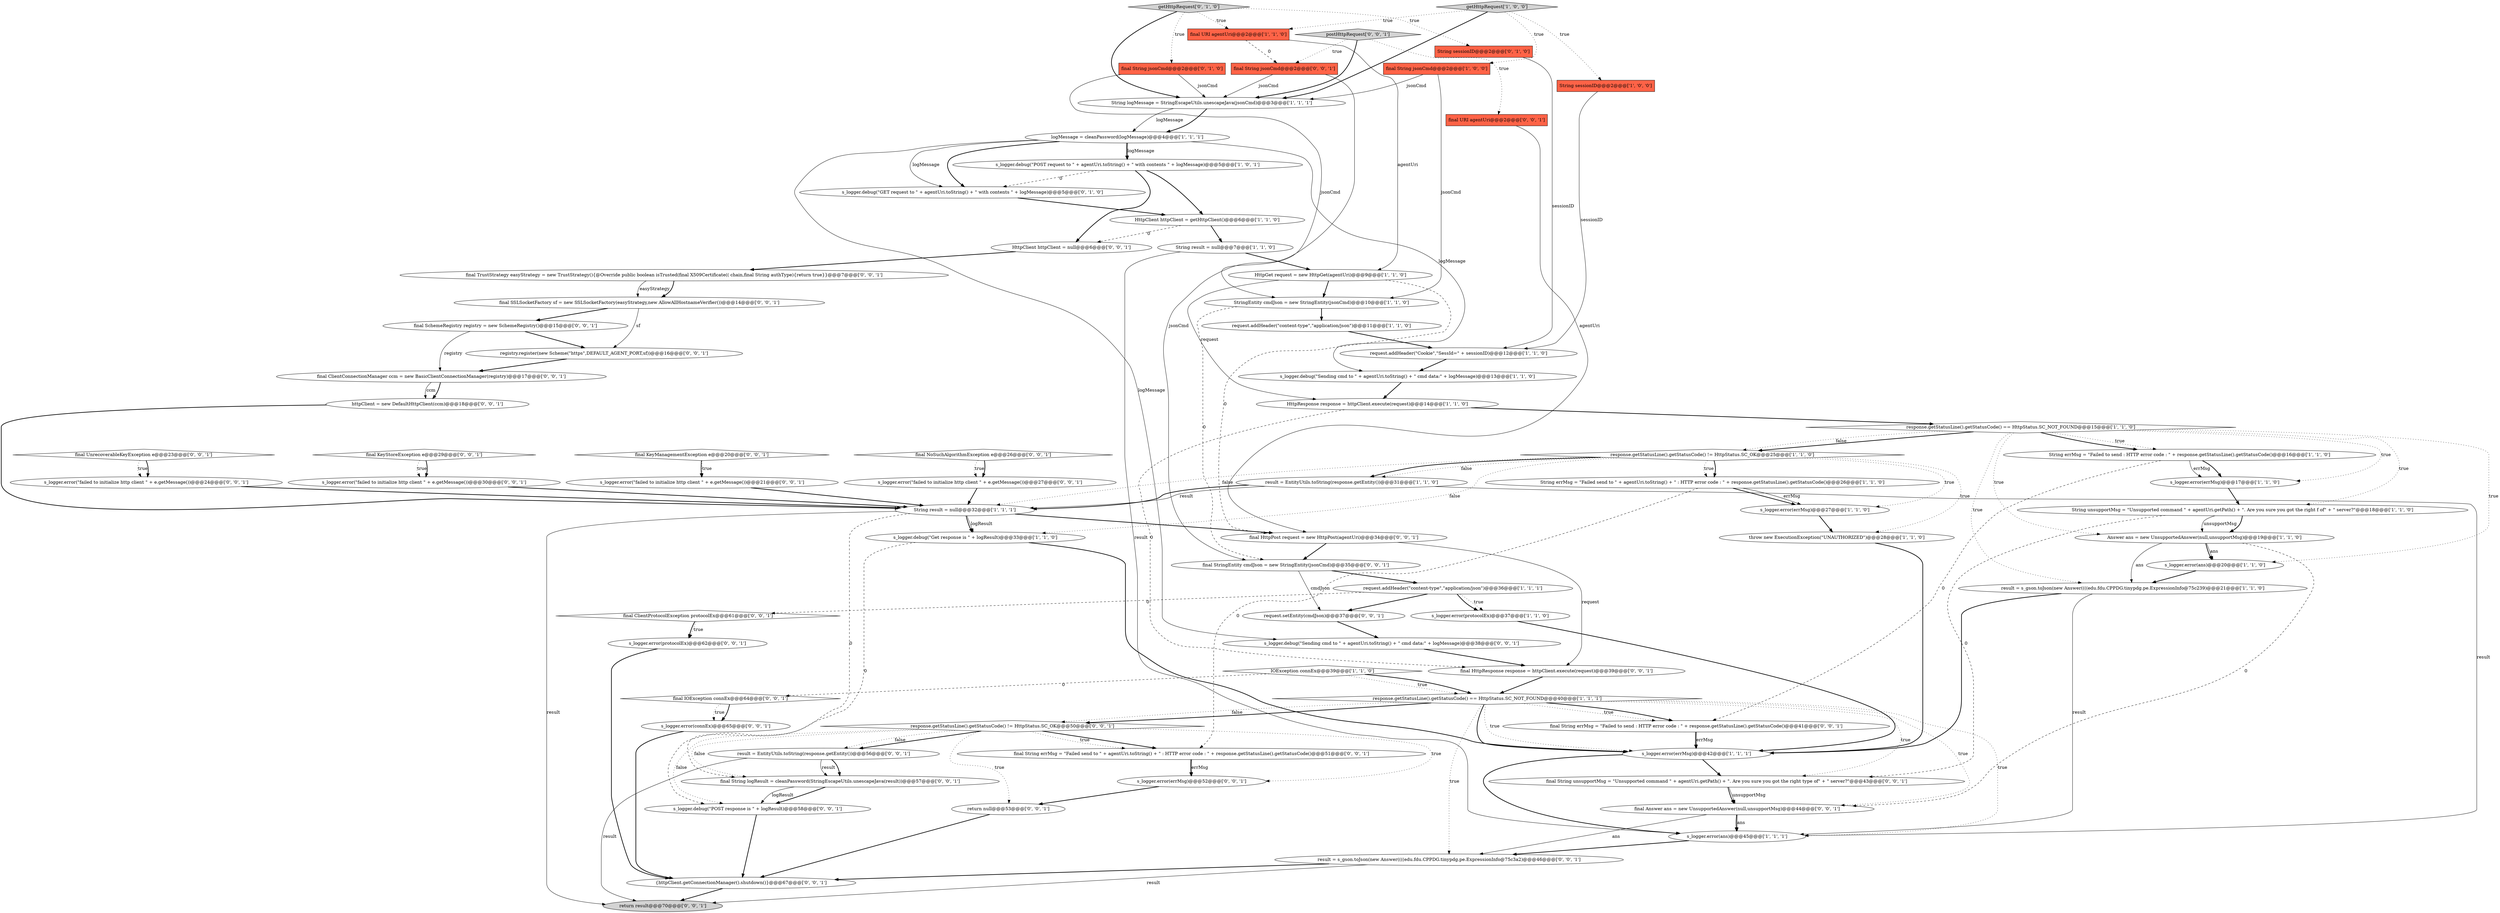 digraph {
13 [style = filled, label = "logMessage = cleanPassword(logMessage)@@@4@@@['1', '1', '1']", fillcolor = white, shape = ellipse image = "AAA0AAABBB1BBB"];
54 [style = filled, label = "final String errMsg = \"Failed to send : HTTP error code : \" + response.getStatusLine().getStatusCode()@@@41@@@['0', '0', '1']", fillcolor = white, shape = ellipse image = "AAA0AAABBB3BBB"];
2 [style = filled, label = "IOException connEx@@@39@@@['1', '1', '0']", fillcolor = white, shape = diamond image = "AAA0AAABBB1BBB"];
49 [style = filled, label = "final StringEntity cmdJson = new StringEntity(jsonCmd)@@@35@@@['0', '0', '1']", fillcolor = white, shape = ellipse image = "AAA0AAABBB3BBB"];
56 [style = filled, label = "postHttpRequest['0', '0', '1']", fillcolor = lightgray, shape = diamond image = "AAA0AAABBB3BBB"];
22 [style = filled, label = "Answer ans = new UnsupportedAnswer(null,unsupportMsg)@@@19@@@['1', '1', '0']", fillcolor = white, shape = ellipse image = "AAA0AAABBB1BBB"];
3 [style = filled, label = "getHttpRequest['1', '0', '0']", fillcolor = lightgray, shape = diamond image = "AAA0AAABBB1BBB"];
28 [style = filled, label = "String errMsg = \"Failed send to \" + agentUri.toString() + \" : HTTP error code : \" + response.getStatusLine().getStatusCode()@@@26@@@['1', '1', '0']", fillcolor = white, shape = ellipse image = "AAA0AAABBB1BBB"];
67 [style = filled, label = "final HttpPost request = new HttpPost(agentUri)@@@34@@@['0', '0', '1']", fillcolor = white, shape = ellipse image = "AAA0AAABBB3BBB"];
48 [style = filled, label = "s_logger.error(\"failed to initialize http client \" + e.getMessage())@@@30@@@['0', '0', '1']", fillcolor = white, shape = ellipse image = "AAA0AAABBB3BBB"];
32 [style = filled, label = "response.getStatusLine().getStatusCode() == HttpStatus.SC_NOT_FOUND@@@15@@@['1', '1', '0']", fillcolor = white, shape = diamond image = "AAA0AAABBB1BBB"];
52 [style = filled, label = "final IOException connEx@@@64@@@['0', '0', '1']", fillcolor = white, shape = diamond image = "AAA0AAABBB3BBB"];
55 [style = filled, label = "s_logger.error(\"failed to initialize http client \" + e.getMessage())@@@27@@@['0', '0', '1']", fillcolor = white, shape = ellipse image = "AAA0AAABBB3BBB"];
17 [style = filled, label = "s_logger.error(protocolEx)@@@37@@@['1', '1', '0']", fillcolor = white, shape = ellipse image = "AAA0AAABBB1BBB"];
10 [style = filled, label = "throw new ExecutionException(\"UNAUTHORIZED\")@@@28@@@['1', '1', '0']", fillcolor = white, shape = ellipse image = "AAA0AAABBB1BBB"];
63 [style = filled, label = "s_logger.error(\"failed to initialize http client \" + e.getMessage())@@@24@@@['0', '0', '1']", fillcolor = white, shape = ellipse image = "AAA0AAABBB3BBB"];
18 [style = filled, label = "s_logger.debug(\"POST request to \" + agentUri.toString() + \" with contents \" + logMessage)@@@5@@@['1', '0', '1']", fillcolor = white, shape = ellipse image = "AAA0AAABBB1BBB"];
4 [style = filled, label = "String result = null@@@32@@@['1', '1', '1']", fillcolor = white, shape = ellipse image = "AAA0AAABBB1BBB"];
25 [style = filled, label = "s_logger.error(errMsg)@@@42@@@['1', '1', '1']", fillcolor = white, shape = ellipse image = "AAA0AAABBB1BBB"];
47 [style = filled, label = "final SchemeRegistry registry = new SchemeRegistry()@@@15@@@['0', '0', '1']", fillcolor = white, shape = ellipse image = "AAA0AAABBB3BBB"];
40 [style = filled, label = "result = EntityUtils.toString(response.getEntity())@@@56@@@['0', '0', '1']", fillcolor = white, shape = ellipse image = "AAA0AAABBB3BBB"];
50 [style = filled, label = "result = s_gson.toJson(new Answer((((edu.fdu.CPPDG.tinypdg.pe.ExpressionInfo@75c3a2)@@@46@@@['0', '0', '1']", fillcolor = white, shape = ellipse image = "AAA0AAABBB3BBB"];
72 [style = filled, label = "final String jsonCmd@@@2@@@['0', '0', '1']", fillcolor = tomato, shape = box image = "AAA0AAABBB3BBB"];
21 [style = filled, label = "final String jsonCmd@@@2@@@['1', '0', '0']", fillcolor = tomato, shape = box image = "AAA0AAABBB1BBB"];
34 [style = filled, label = "HttpResponse response = httpClient.execute(request)@@@14@@@['1', '1', '0']", fillcolor = white, shape = ellipse image = "AAA0AAABBB1BBB"];
76 [style = filled, label = "final KeyStoreException e@@@29@@@['0', '0', '1']", fillcolor = white, shape = diamond image = "AAA0AAABBB3BBB"];
31 [style = filled, label = "s_logger.error(ans)@@@45@@@['1', '1', '1']", fillcolor = white, shape = ellipse image = "AAA0AAABBB1BBB"];
5 [style = filled, label = "result = s_gson.toJson(new Answer((((edu.fdu.CPPDG.tinypdg.pe.ExpressionInfo@75c239)@@@21@@@['1', '1', '0']", fillcolor = white, shape = ellipse image = "AAA0AAABBB1BBB"];
11 [style = filled, label = "s_logger.debug(\"Sending cmd to \" + agentUri.toString() + \" cmd data:\" + logMessage)@@@13@@@['1', '1', '0']", fillcolor = white, shape = ellipse image = "AAA0AAABBB1BBB"];
45 [style = filled, label = "final NoSuchAlgorithmException e@@@26@@@['0', '0', '1']", fillcolor = white, shape = diamond image = "AAA0AAABBB3BBB"];
59 [style = filled, label = "final UnrecoverableKeyException e@@@23@@@['0', '0', '1']", fillcolor = white, shape = diamond image = "AAA0AAABBB3BBB"];
6 [style = filled, label = "response.getStatusLine().getStatusCode() != HttpStatus.SC_OK@@@25@@@['1', '1', '0']", fillcolor = white, shape = diamond image = "AAA0AAABBB1BBB"];
30 [style = filled, label = "s_logger.error(ans)@@@20@@@['1', '1', '0']", fillcolor = white, shape = ellipse image = "AAA0AAABBB1BBB"];
39 [style = filled, label = "final String logResult = cleanPassword(StringEscapeUtils.unescapeJava(result))@@@57@@@['0', '0', '1']", fillcolor = white, shape = ellipse image = "AAA0AAABBB3BBB"];
9 [style = filled, label = "HttpGet request = new HttpGet(agentUri)@@@9@@@['1', '1', '0']", fillcolor = white, shape = ellipse image = "AAA0AAABBB1BBB"];
64 [style = filled, label = "HttpClient httpClient = null@@@6@@@['0', '0', '1']", fillcolor = white, shape = ellipse image = "AAA0AAABBB3BBB"];
15 [style = filled, label = "String logMessage = StringEscapeUtils.unescapeJava(jsonCmd)@@@3@@@['1', '1', '1']", fillcolor = white, shape = ellipse image = "AAA0AAABBB1BBB"];
37 [style = filled, label = "String sessionID@@@2@@@['0', '1', '0']", fillcolor = tomato, shape = box image = "AAA0AAABBB2BBB"];
44 [style = filled, label = "return result@@@70@@@['0', '0', '1']", fillcolor = lightgray, shape = ellipse image = "AAA0AAABBB3BBB"];
46 [style = filled, label = "{httpClient.getConnectionManager().shutdown()}@@@67@@@['0', '0', '1']", fillcolor = white, shape = ellipse image = "AAA0AAABBB3BBB"];
57 [style = filled, label = "final TrustStrategy easyStrategy = new TrustStrategy(){@Override public boolean isTrusted(final X509Certificate(( chain,final String authType){return true}}@@@7@@@['0', '0', '1']", fillcolor = white, shape = ellipse image = "AAA0AAABBB3BBB"];
78 [style = filled, label = "final SSLSocketFactory sf = new SSLSocketFactory(easyStrategy,new AllowAllHostnameVerifier())@@@14@@@['0', '0', '1']", fillcolor = white, shape = ellipse image = "AAA0AAABBB3BBB"];
20 [style = filled, label = "StringEntity cmdJson = new StringEntity(jsonCmd)@@@10@@@['1', '1', '0']", fillcolor = white, shape = ellipse image = "AAA0AAABBB1BBB"];
38 [style = filled, label = "getHttpRequest['0', '1', '0']", fillcolor = lightgray, shape = diamond image = "AAA0AAABBB2BBB"];
66 [style = filled, label = "final KeyManagementException e@@@20@@@['0', '0', '1']", fillcolor = white, shape = diamond image = "AAA0AAABBB3BBB"];
77 [style = filled, label = "return null@@@53@@@['0', '0', '1']", fillcolor = white, shape = ellipse image = "AAA0AAABBB3BBB"];
51 [style = filled, label = "s_logger.error(protocolEx)@@@62@@@['0', '0', '1']", fillcolor = white, shape = ellipse image = "AAA0AAABBB3BBB"];
35 [style = filled, label = "final String jsonCmd@@@2@@@['0', '1', '0']", fillcolor = tomato, shape = box image = "AAA0AAABBB2BBB"];
43 [style = filled, label = "s_logger.debug(\"Sending cmd to \" + agentUri.toString() + \" cmd data:\" + logMessage)@@@38@@@['0', '0', '1']", fillcolor = white, shape = ellipse image = "AAA0AAABBB3BBB"];
19 [style = filled, label = "request.addHeader(\"content-type\",\"application/json\")@@@36@@@['1', '1', '1']", fillcolor = white, shape = ellipse image = "AAA0AAABBB1BBB"];
0 [style = filled, label = "s_logger.error(errMsg)@@@27@@@['1', '1', '0']", fillcolor = white, shape = ellipse image = "AAA0AAABBB1BBB"];
75 [style = filled, label = "final HttpResponse response = httpClient.execute(request)@@@39@@@['0', '0', '1']", fillcolor = white, shape = ellipse image = "AAA0AAABBB3BBB"];
14 [style = filled, label = "s_logger.error(errMsg)@@@17@@@['1', '1', '0']", fillcolor = white, shape = ellipse image = "AAA0AAABBB1BBB"];
16 [style = filled, label = "request.addHeader(\"Cookie\",\"SessId=\" + sessionID)@@@12@@@['1', '1', '0']", fillcolor = white, shape = ellipse image = "AAA0AAABBB1BBB"];
24 [style = filled, label = "String errMsg = \"Failed to send : HTTP error code : \" + response.getStatusLine().getStatusCode()@@@16@@@['1', '1', '0']", fillcolor = white, shape = ellipse image = "AAA0AAABBB1BBB"];
12 [style = filled, label = "String result = null@@@7@@@['1', '1', '0']", fillcolor = white, shape = ellipse image = "AAA0AAABBB1BBB"];
33 [style = filled, label = "s_logger.debug(\"Get response is \" + logResult)@@@33@@@['1', '1', '0']", fillcolor = white, shape = ellipse image = "AAA0AAABBB1BBB"];
27 [style = filled, label = "request.addHeader(\"content-type\",\"application/json\")@@@11@@@['1', '1', '0']", fillcolor = white, shape = ellipse image = "AAA0AAABBB1BBB"];
70 [style = filled, label = "httpClient = new DefaultHttpClient(ccm)@@@18@@@['0', '0', '1']", fillcolor = white, shape = ellipse image = "AAA0AAABBB3BBB"];
62 [style = filled, label = "final String errMsg = \"Failed send to \" + agentUri.toString() + \" : HTTP error code : \" + response.getStatusLine().getStatusCode()@@@51@@@['0', '0', '1']", fillcolor = white, shape = ellipse image = "AAA0AAABBB3BBB"];
68 [style = filled, label = "final String unsupportMsg = \"Unsupported command \" + agentUri.getPath() + \". Are you sure you got the right type of\" + \" server?\"@@@43@@@['0', '0', '1']", fillcolor = white, shape = ellipse image = "AAA0AAABBB3BBB"];
41 [style = filled, label = "s_logger.error(errMsg)@@@52@@@['0', '0', '1']", fillcolor = white, shape = ellipse image = "AAA0AAABBB3BBB"];
73 [style = filled, label = "final Answer ans = new UnsupportedAnswer(null,unsupportMsg)@@@44@@@['0', '0', '1']", fillcolor = white, shape = ellipse image = "AAA0AAABBB3BBB"];
58 [style = filled, label = "registry.register(new Scheme(\"https\",DEFAULT_AGENT_PORT,sf))@@@16@@@['0', '0', '1']", fillcolor = white, shape = ellipse image = "AAA0AAABBB3BBB"];
65 [style = filled, label = "request.setEntity(cmdJson)@@@37@@@['0', '0', '1']", fillcolor = white, shape = ellipse image = "AAA0AAABBB3BBB"];
26 [style = filled, label = "String sessionID@@@2@@@['1', '0', '0']", fillcolor = tomato, shape = box image = "AAA0AAABBB1BBB"];
8 [style = filled, label = "String unsupportMsg = \"Unsupported command \" + agentUri.getPath() + \". Are you sure you got the right f of\" + \" server?\"@@@18@@@['1', '1', '0']", fillcolor = white, shape = ellipse image = "AAA0AAABBB1BBB"];
69 [style = filled, label = "response.getStatusLine().getStatusCode() != HttpStatus.SC_OK@@@50@@@['0', '0', '1']", fillcolor = white, shape = diamond image = "AAA0AAABBB3BBB"];
23 [style = filled, label = "response.getStatusLine().getStatusCode() == HttpStatus.SC_NOT_FOUND@@@40@@@['1', '1', '1']", fillcolor = white, shape = diamond image = "AAA0AAABBB1BBB"];
71 [style = filled, label = "s_logger.error(\"failed to initialize http client \" + e.getMessage())@@@21@@@['0', '0', '1']", fillcolor = white, shape = ellipse image = "AAA0AAABBB3BBB"];
61 [style = filled, label = "final ClientConnectionManager ccm = new BasicClientConnectionManager(registry)@@@17@@@['0', '0', '1']", fillcolor = white, shape = ellipse image = "AAA0AAABBB3BBB"];
1 [style = filled, label = "HttpClient httpClient = getHttpClient()@@@6@@@['1', '1', '0']", fillcolor = white, shape = ellipse image = "AAA0AAABBB1BBB"];
53 [style = filled, label = "final ClientProtocolException protocolEx@@@61@@@['0', '0', '1']", fillcolor = white, shape = diamond image = "AAA0AAABBB3BBB"];
60 [style = filled, label = "final URI agentUri@@@2@@@['0', '0', '1']", fillcolor = tomato, shape = box image = "AAA0AAABBB3BBB"];
74 [style = filled, label = "s_logger.error(connEx)@@@65@@@['0', '0', '1']", fillcolor = white, shape = ellipse image = "AAA0AAABBB3BBB"];
29 [style = filled, label = "final URI agentUri@@@2@@@['1', '1', '0']", fillcolor = tomato, shape = box image = "AAA0AAABBB1BBB"];
36 [style = filled, label = "s_logger.debug(\"GET request to \" + agentUri.toString() + \" with contents \" + logMessage)@@@5@@@['0', '1', '0']", fillcolor = white, shape = ellipse image = "AAA1AAABBB2BBB"];
7 [style = filled, label = "result = EntityUtils.toString(response.getEntity())@@@31@@@['1', '1', '0']", fillcolor = white, shape = ellipse image = "AAA0AAABBB1BBB"];
42 [style = filled, label = "s_logger.debug(\"POST response is \" + logResult)@@@58@@@['0', '0', '1']", fillcolor = white, shape = ellipse image = "AAA0AAABBB3BBB"];
11->34 [style = bold, label=""];
20->27 [style = bold, label=""];
75->23 [style = bold, label=""];
3->29 [style = dotted, label="true"];
74->46 [style = bold, label=""];
56->72 [style = dotted, label="true"];
66->71 [style = dotted, label="true"];
21->15 [style = solid, label="jsonCmd"];
61->70 [style = bold, label=""];
46->44 [style = bold, label=""];
64->57 [style = bold, label=""];
56->15 [style = bold, label=""];
69->40 [style = bold, label=""];
50->46 [style = bold, label=""];
48->4 [style = bold, label=""];
39->42 [style = bold, label=""];
32->30 [style = dotted, label="true"];
31->50 [style = bold, label=""];
22->73 [style = dashed, label="0"];
33->42 [style = dashed, label="0"];
56->60 [style = dotted, label="true"];
5->31 [style = solid, label="result"];
76->48 [style = dotted, label="true"];
18->36 [style = dashed, label="0"];
19->53 [style = dashed, label="0"];
23->69 [style = bold, label=""];
6->10 [style = dotted, label="true"];
68->73 [style = bold, label=""];
67->75 [style = solid, label="request"];
14->8 [style = bold, label=""];
15->13 [style = bold, label=""];
62->41 [style = bold, label=""];
37->16 [style = solid, label="sessionID"];
32->22 [style = dotted, label="true"];
40->39 [style = bold, label=""];
72->49 [style = solid, label="jsonCmd"];
51->46 [style = bold, label=""];
45->55 [style = dotted, label="true"];
24->14 [style = bold, label=""];
73->31 [style = solid, label="ans"];
23->54 [style = dotted, label="true"];
20->49 [style = dashed, label="0"];
28->0 [style = bold, label=""];
61->70 [style = solid, label="ccm"];
34->75 [style = dashed, label="0"];
4->67 [style = bold, label=""];
3->26 [style = dotted, label="true"];
22->30 [style = bold, label=""];
41->77 [style = bold, label=""];
70->4 [style = bold, label=""];
1->12 [style = bold, label=""];
9->20 [style = bold, label=""];
25->68 [style = bold, label=""];
32->14 [style = dotted, label="true"];
60->67 [style = solid, label="agentUri"];
35->15 [style = solid, label="jsonCmd"];
40->39 [style = solid, label="result"];
23->54 [style = bold, label=""];
15->13 [style = solid, label="logMessage"];
6->7 [style = dotted, label="false"];
50->44 [style = solid, label="result"];
57->78 [style = solid, label="easyStrategy"];
6->0 [style = dotted, label="true"];
12->9 [style = bold, label=""];
53->51 [style = bold, label=""];
4->44 [style = solid, label="result"];
32->24 [style = dotted, label="true"];
6->4 [style = dotted, label="false"];
66->71 [style = bold, label=""];
77->46 [style = bold, label=""];
78->47 [style = bold, label=""];
58->61 [style = bold, label=""];
8->22 [style = bold, label=""];
38->35 [style = dotted, label="true"];
39->42 [style = solid, label="logResult"];
19->17 [style = dotted, label="true"];
38->29 [style = dotted, label="true"];
7->31 [style = solid, label="result"];
69->62 [style = bold, label=""];
23->73 [style = dotted, label="true"];
32->5 [style = dotted, label="true"];
13->36 [style = solid, label="logMessage"];
32->8 [style = dotted, label="true"];
69->77 [style = dotted, label="true"];
2->23 [style = dotted, label="true"];
52->74 [style = bold, label=""];
49->65 [style = solid, label="cmdJson"];
23->25 [style = bold, label=""];
13->18 [style = solid, label="logMessage"];
38->15 [style = bold, label=""];
22->5 [style = solid, label="ans"];
19->65 [style = bold, label=""];
69->62 [style = dotted, label="true"];
69->41 [style = dotted, label="true"];
23->68 [style = dotted, label="true"];
6->28 [style = bold, label=""];
18->64 [style = bold, label=""];
73->31 [style = bold, label=""];
53->51 [style = dotted, label="true"];
4->39 [style = dashed, label="0"];
12->31 [style = solid, label="result"];
8->22 [style = solid, label="unsupportMsg"];
63->4 [style = bold, label=""];
54->25 [style = bold, label=""];
78->58 [style = solid, label="sf"];
29->72 [style = dashed, label="0"];
71->4 [style = bold, label=""];
9->34 [style = solid, label="request"];
49->19 [style = bold, label=""];
13->11 [style = solid, label="logMessage"];
23->31 [style = dotted, label="true"];
76->48 [style = bold, label=""];
1->64 [style = dashed, label="0"];
2->52 [style = dashed, label="0"];
73->50 [style = solid, label="ans"];
19->17 [style = bold, label=""];
69->40 [style = dotted, label="false"];
4->33 [style = bold, label=""];
69->42 [style = dotted, label="false"];
28->62 [style = dashed, label="0"];
54->25 [style = solid, label="errMsg"];
32->6 [style = bold, label=""];
9->67 [style = dashed, label="0"];
25->31 [style = bold, label=""];
18->1 [style = bold, label=""];
29->9 [style = solid, label="agentUri"];
13->36 [style = bold, label=""];
38->37 [style = dotted, label="true"];
16->11 [style = bold, label=""];
47->58 [style = bold, label=""];
59->63 [style = dotted, label="true"];
24->54 [style = dashed, label="0"];
68->73 [style = solid, label="unsupportMsg"];
67->49 [style = bold, label=""];
23->50 [style = dotted, label="true"];
26->16 [style = solid, label="sessionID"];
24->14 [style = solid, label="errMsg"];
7->4 [style = solid, label="result"];
3->21 [style = dotted, label="true"];
52->74 [style = dotted, label="true"];
8->68 [style = dashed, label="0"];
40->44 [style = solid, label="result"];
45->55 [style = bold, label=""];
35->20 [style = solid, label="jsonCmd"];
4->33 [style = solid, label="logResult"];
34->32 [style = bold, label=""];
10->25 [style = bold, label=""];
59->63 [style = bold, label=""];
6->28 [style = dotted, label="true"];
13->18 [style = bold, label=""];
65->43 [style = bold, label=""];
27->16 [style = bold, label=""];
69->39 [style = dotted, label="false"];
0->10 [style = bold, label=""];
55->4 [style = bold, label=""];
6->33 [style = dotted, label="false"];
72->15 [style = solid, label="jsonCmd"];
13->43 [style = solid, label="logMessage"];
5->25 [style = bold, label=""];
7->4 [style = bold, label=""];
22->30 [style = solid, label="ans"];
30->5 [style = bold, label=""];
21->20 [style = solid, label="jsonCmd"];
36->1 [style = bold, label=""];
23->25 [style = dotted, label="true"];
42->46 [style = bold, label=""];
47->61 [style = solid, label="registry"];
3->15 [style = bold, label=""];
57->78 [style = bold, label=""];
43->75 [style = bold, label=""];
6->7 [style = bold, label=""];
28->0 [style = solid, label="errMsg"];
33->25 [style = bold, label=""];
32->6 [style = dotted, label="false"];
23->69 [style = dotted, label="false"];
62->41 [style = solid, label="errMsg"];
2->23 [style = bold, label=""];
17->25 [style = bold, label=""];
32->24 [style = bold, label=""];
}
